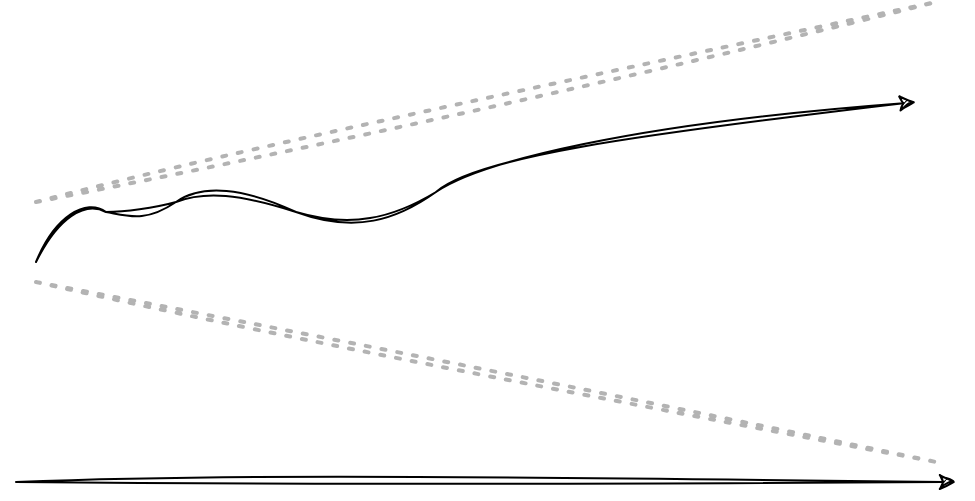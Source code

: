 <mxfile>
    <diagram id="VIOrEC7paaQBlXDuMDrJ" name="Page-1">
        <mxGraphModel dx="982" dy="1040" grid="1" gridSize="10" guides="1" tooltips="1" connect="1" arrows="1" fold="1" page="1" pageScale="1" pageWidth="850" pageHeight="1100" math="0" shadow="0">
            <root>
                <mxCell id="0"/>
                <mxCell id="1" parent="0"/>
                <mxCell id="2" value="" style="endArrow=classic;html=1;sketch=1;hachureGap=4;jiggle=2;curveFitting=1;fontFamily=Architects Daughter;fontSource=https%3A%2F%2Ffonts.googleapis.com%2Fcss%3Ffamily%3DArchitects%2BDaughter;fontSize=16;" edge="1" parent="1">
                    <mxGeometry width="50" height="50" relative="1" as="geometry">
                        <mxPoint x="150.0" y="840.0" as="sourcePoint"/>
                        <mxPoint x="620" y="840.0" as="targetPoint"/>
                    </mxGeometry>
                </mxCell>
                <mxCell id="3" value="" style="endArrow=none;dashed=1;html=1;dashPattern=1 3;strokeWidth=2;sketch=1;hachureGap=4;jiggle=2;curveFitting=1;fontFamily=Architects Daughter;fontSource=https%3A%2F%2Ffonts.googleapis.com%2Fcss%3Ffamily%3DArchitects%2BDaughter;fontSize=16;fontColor=#60605c;strokeColor=#B3B3B3;" edge="1" parent="1">
                    <mxGeometry width="50" height="50" relative="1" as="geometry">
                        <mxPoint x="160.0" y="740.0" as="sourcePoint"/>
                        <mxPoint x="610" y="830.0" as="targetPoint"/>
                    </mxGeometry>
                </mxCell>
                <mxCell id="4" value="" style="endArrow=none;dashed=1;html=1;dashPattern=1 3;strokeWidth=2;sketch=1;hachureGap=4;jiggle=2;curveFitting=1;fontFamily=Architects Daughter;fontSource=https%3A%2F%2Ffonts.googleapis.com%2Fcss%3Ffamily%3DArchitects%2BDaughter;fontSize=16;fontColor=#60605c;strokeColor=#B3B3B3;" edge="1" parent="1">
                    <mxGeometry width="50" height="50" relative="1" as="geometry">
                        <mxPoint x="160.0" y="700.0" as="sourcePoint"/>
                        <mxPoint x="610" y="600.0" as="targetPoint"/>
                    </mxGeometry>
                </mxCell>
                <mxCell id="5" value="" style="endArrow=classic;html=1;sketch=1;hachureGap=4;jiggle=2;curveFitting=1;fontFamily=Architects Daughter;fontSource=https%3A%2F%2Ffonts.googleapis.com%2Fcss%3Ffamily%3DArchitects%2BDaughter;fontSize=16;fontColor=#A6A6A2;curved=1;" edge="1" parent="1">
                    <mxGeometry width="50" height="50" relative="1" as="geometry">
                        <mxPoint x="160.0" y="730.0" as="sourcePoint"/>
                        <mxPoint x="600" y="650.0" as="targetPoint"/>
                        <Array as="points">
                            <mxPoint x="180" y="700"/>
                            <mxPoint x="210" y="710"/>
                            <mxPoint x="250" y="690"/>
                            <mxPoint x="330" y="720"/>
                            <mxPoint x="390" y="670"/>
                        </Array>
                    </mxGeometry>
                </mxCell>
            </root>
        </mxGraphModel>
    </diagram>
</mxfile>
